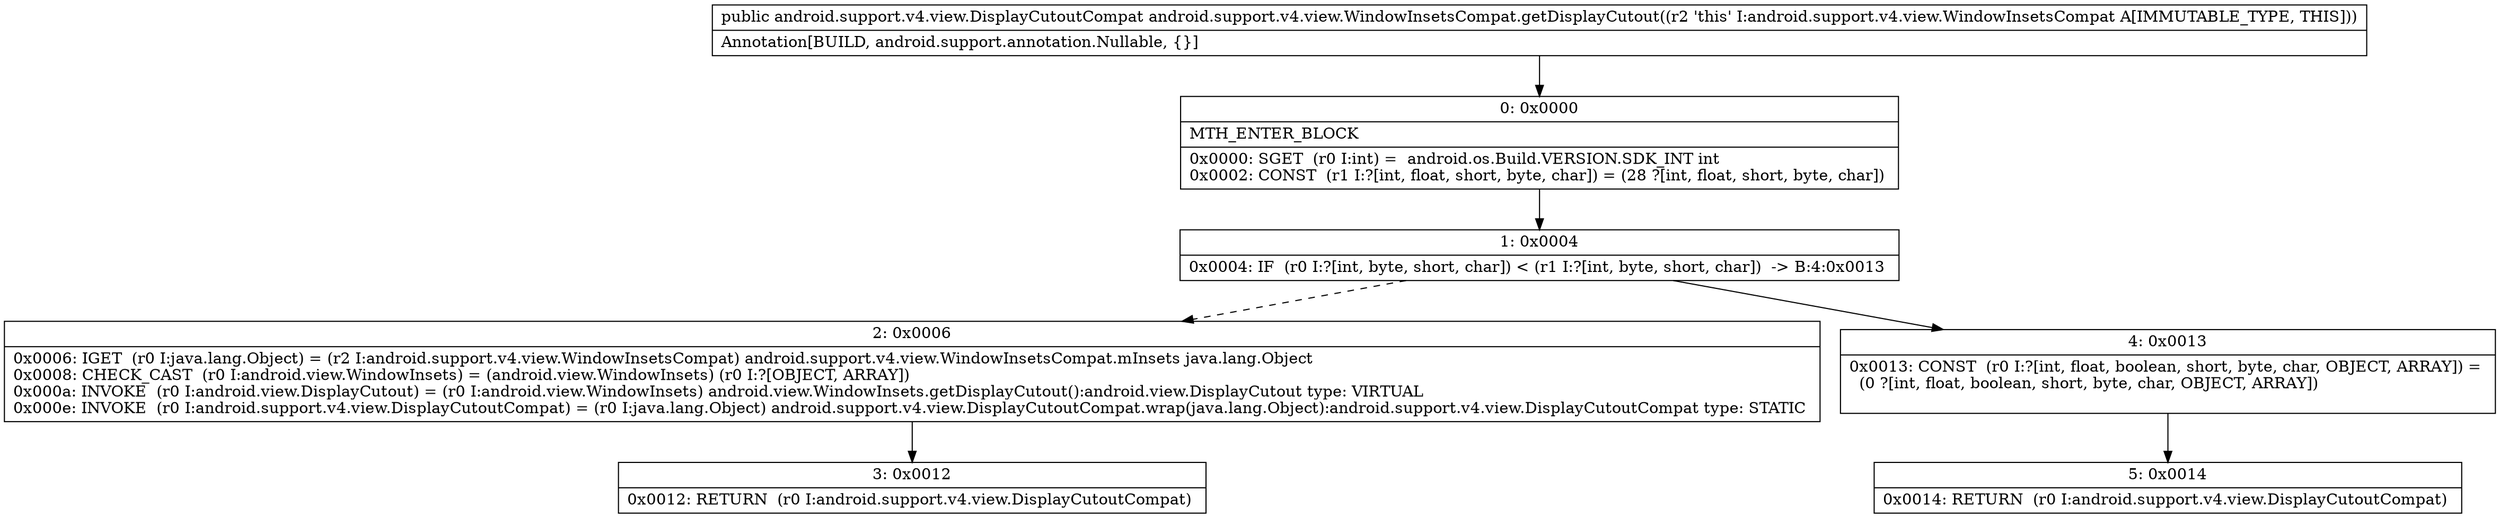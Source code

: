 digraph "CFG forandroid.support.v4.view.WindowInsetsCompat.getDisplayCutout()Landroid\/support\/v4\/view\/DisplayCutoutCompat;" {
Node_0 [shape=record,label="{0\:\ 0x0000|MTH_ENTER_BLOCK\l|0x0000: SGET  (r0 I:int) =  android.os.Build.VERSION.SDK_INT int \l0x0002: CONST  (r1 I:?[int, float, short, byte, char]) = (28 ?[int, float, short, byte, char]) \l}"];
Node_1 [shape=record,label="{1\:\ 0x0004|0x0004: IF  (r0 I:?[int, byte, short, char]) \< (r1 I:?[int, byte, short, char])  \-\> B:4:0x0013 \l}"];
Node_2 [shape=record,label="{2\:\ 0x0006|0x0006: IGET  (r0 I:java.lang.Object) = (r2 I:android.support.v4.view.WindowInsetsCompat) android.support.v4.view.WindowInsetsCompat.mInsets java.lang.Object \l0x0008: CHECK_CAST  (r0 I:android.view.WindowInsets) = (android.view.WindowInsets) (r0 I:?[OBJECT, ARRAY]) \l0x000a: INVOKE  (r0 I:android.view.DisplayCutout) = (r0 I:android.view.WindowInsets) android.view.WindowInsets.getDisplayCutout():android.view.DisplayCutout type: VIRTUAL \l0x000e: INVOKE  (r0 I:android.support.v4.view.DisplayCutoutCompat) = (r0 I:java.lang.Object) android.support.v4.view.DisplayCutoutCompat.wrap(java.lang.Object):android.support.v4.view.DisplayCutoutCompat type: STATIC \l}"];
Node_3 [shape=record,label="{3\:\ 0x0012|0x0012: RETURN  (r0 I:android.support.v4.view.DisplayCutoutCompat) \l}"];
Node_4 [shape=record,label="{4\:\ 0x0013|0x0013: CONST  (r0 I:?[int, float, boolean, short, byte, char, OBJECT, ARRAY]) = \l  (0 ?[int, float, boolean, short, byte, char, OBJECT, ARRAY])\l \l}"];
Node_5 [shape=record,label="{5\:\ 0x0014|0x0014: RETURN  (r0 I:android.support.v4.view.DisplayCutoutCompat) \l}"];
MethodNode[shape=record,label="{public android.support.v4.view.DisplayCutoutCompat android.support.v4.view.WindowInsetsCompat.getDisplayCutout((r2 'this' I:android.support.v4.view.WindowInsetsCompat A[IMMUTABLE_TYPE, THIS]))  | Annotation[BUILD, android.support.annotation.Nullable, \{\}]\l}"];
MethodNode -> Node_0;
Node_0 -> Node_1;
Node_1 -> Node_2[style=dashed];
Node_1 -> Node_4;
Node_2 -> Node_3;
Node_4 -> Node_5;
}


